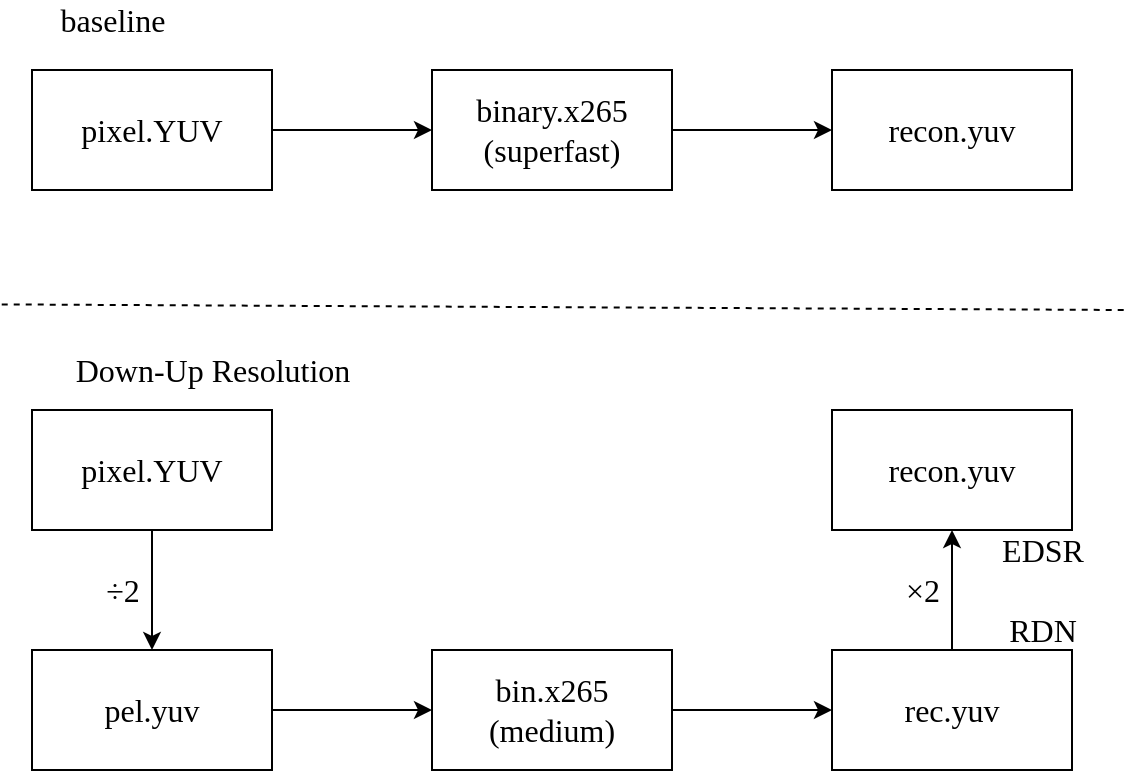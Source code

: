 <mxfile version="18.0.3" type="github">
  <diagram id="Rtc13ofyL5DTFA4s6Pv0" name="Page-1">
    <mxGraphModel dx="956" dy="705" grid="1" gridSize="10" guides="1" tooltips="1" connect="1" arrows="1" fold="1" page="1" pageScale="1" pageWidth="827" pageHeight="1169" math="0" shadow="0">
      <root>
        <mxCell id="0" />
        <mxCell id="1" parent="0" />
        <mxCell id="1xXsGoq21Cz2QfQHcth8-4" value="" style="edgeStyle=orthogonalEdgeStyle;rounded=0;orthogonalLoop=1;jettySize=auto;html=1;fontFamily=Lucida Console;fontSize=16;" edge="1" parent="1" source="1xXsGoq21Cz2QfQHcth8-2" target="1xXsGoq21Cz2QfQHcth8-3">
          <mxGeometry relative="1" as="geometry" />
        </mxCell>
        <mxCell id="1xXsGoq21Cz2QfQHcth8-2" value="pixel.YUV" style="rounded=0;whiteSpace=wrap;html=1;fontSize=16;fontFamily=Lucida Console;" vertex="1" parent="1">
          <mxGeometry x="80" y="320" width="120" height="60" as="geometry" />
        </mxCell>
        <mxCell id="1xXsGoq21Cz2QfQHcth8-15" value="" style="edgeStyle=orthogonalEdgeStyle;rounded=0;orthogonalLoop=1;jettySize=auto;html=1;fontFamily=Lucida Console;fontSize=16;" edge="1" parent="1" source="1xXsGoq21Cz2QfQHcth8-3" target="1xXsGoq21Cz2QfQHcth8-14">
          <mxGeometry relative="1" as="geometry" />
        </mxCell>
        <mxCell id="1xXsGoq21Cz2QfQHcth8-3" value="pel.yuv" style="whiteSpace=wrap;html=1;fontSize=16;fontFamily=Lucida Console;rounded=0;" vertex="1" parent="1">
          <mxGeometry x="80" y="440" width="120" height="60" as="geometry" />
        </mxCell>
        <mxCell id="1xXsGoq21Cz2QfQHcth8-5" value="÷2" style="text;html=1;align=center;verticalAlign=middle;resizable=0;points=[];autosize=1;strokeColor=none;fillColor=none;fontSize=16;fontFamily=Lucida Console;" vertex="1" parent="1">
          <mxGeometry x="110" y="400" width="30" height="20" as="geometry" />
        </mxCell>
        <mxCell id="1xXsGoq21Cz2QfQHcth8-9" value="" style="edgeStyle=orthogonalEdgeStyle;rounded=0;orthogonalLoop=1;jettySize=auto;html=1;fontFamily=Lucida Console;fontSize=16;" edge="1" parent="1" source="1xXsGoq21Cz2QfQHcth8-7" target="1xXsGoq21Cz2QfQHcth8-8">
          <mxGeometry relative="1" as="geometry" />
        </mxCell>
        <mxCell id="1xXsGoq21Cz2QfQHcth8-7" value="pixel.YUV" style="rounded=0;whiteSpace=wrap;html=1;fontSize=16;fontFamily=Lucida Console;" vertex="1" parent="1">
          <mxGeometry x="80" y="150" width="120" height="60" as="geometry" />
        </mxCell>
        <mxCell id="1xXsGoq21Cz2QfQHcth8-11" value="" style="edgeStyle=orthogonalEdgeStyle;rounded=0;orthogonalLoop=1;jettySize=auto;html=1;fontFamily=Lucida Console;fontSize=16;" edge="1" parent="1" source="1xXsGoq21Cz2QfQHcth8-8" target="1xXsGoq21Cz2QfQHcth8-10">
          <mxGeometry relative="1" as="geometry" />
        </mxCell>
        <mxCell id="1xXsGoq21Cz2QfQHcth8-8" value="binary.x265&lt;br&gt;(superfast)" style="whiteSpace=wrap;html=1;fontSize=16;fontFamily=Lucida Console;rounded=0;" vertex="1" parent="1">
          <mxGeometry x="280" y="150" width="120" height="60" as="geometry" />
        </mxCell>
        <mxCell id="1xXsGoq21Cz2QfQHcth8-10" value="recon.yuv" style="whiteSpace=wrap;html=1;fontSize=16;fontFamily=Lucida Console;rounded=0;" vertex="1" parent="1">
          <mxGeometry x="480" y="150" width="120" height="60" as="geometry" />
        </mxCell>
        <mxCell id="1xXsGoq21Cz2QfQHcth8-17" value="" style="edgeStyle=orthogonalEdgeStyle;rounded=0;orthogonalLoop=1;jettySize=auto;html=1;fontFamily=Lucida Console;fontSize=16;" edge="1" parent="1" source="1xXsGoq21Cz2QfQHcth8-14" target="1xXsGoq21Cz2QfQHcth8-16">
          <mxGeometry relative="1" as="geometry" />
        </mxCell>
        <mxCell id="1xXsGoq21Cz2QfQHcth8-14" value="bin.x265&lt;br&gt;(medium)" style="whiteSpace=wrap;html=1;fontSize=16;fontFamily=Lucida Console;rounded=0;" vertex="1" parent="1">
          <mxGeometry x="280" y="440" width="120" height="60" as="geometry" />
        </mxCell>
        <mxCell id="1xXsGoq21Cz2QfQHcth8-19" value="" style="edgeStyle=orthogonalEdgeStyle;rounded=0;orthogonalLoop=1;jettySize=auto;html=1;fontFamily=Lucida Console;fontSize=16;" edge="1" parent="1" source="1xXsGoq21Cz2QfQHcth8-16" target="1xXsGoq21Cz2QfQHcth8-18">
          <mxGeometry relative="1" as="geometry" />
        </mxCell>
        <mxCell id="1xXsGoq21Cz2QfQHcth8-16" value="rec.yuv" style="whiteSpace=wrap;html=1;fontSize=16;fontFamily=Lucida Console;rounded=0;" vertex="1" parent="1">
          <mxGeometry x="480" y="440" width="120" height="60" as="geometry" />
        </mxCell>
        <mxCell id="1xXsGoq21Cz2QfQHcth8-18" value="recon.yuv" style="whiteSpace=wrap;html=1;fontSize=16;fontFamily=Lucida Console;rounded=0;" vertex="1" parent="1">
          <mxGeometry x="480" y="320" width="120" height="60" as="geometry" />
        </mxCell>
        <mxCell id="1xXsGoq21Cz2QfQHcth8-20" value="×2" style="text;html=1;align=center;verticalAlign=middle;resizable=0;points=[];autosize=1;strokeColor=none;fillColor=none;fontSize=16;fontFamily=Lucida Console;" vertex="1" parent="1">
          <mxGeometry x="510" y="400" width="30" height="20" as="geometry" />
        </mxCell>
        <mxCell id="1xXsGoq21Cz2QfQHcth8-21" value="EDSR" style="text;html=1;align=center;verticalAlign=middle;resizable=0;points=[];autosize=1;strokeColor=none;fillColor=none;fontSize=16;fontFamily=Lucida Console;" vertex="1" parent="1">
          <mxGeometry x="560" y="380" width="50" height="20" as="geometry" />
        </mxCell>
        <mxCell id="1xXsGoq21Cz2QfQHcth8-22" value="RDN" style="text;html=1;align=center;verticalAlign=middle;resizable=0;points=[];autosize=1;strokeColor=none;fillColor=none;fontSize=16;fontFamily=Lucida Console;" vertex="1" parent="1">
          <mxGeometry x="565" y="420" width="40" height="20" as="geometry" />
        </mxCell>
        <mxCell id="1xXsGoq21Cz2QfQHcth8-23" value="baseline" style="text;html=1;resizable=0;autosize=1;align=center;verticalAlign=middle;points=[];fillColor=none;strokeColor=none;rounded=0;fontFamily=Lucida Console;fontSize=16;" vertex="1" parent="1">
          <mxGeometry x="75" y="115" width="90" height="20" as="geometry" />
        </mxCell>
        <mxCell id="1xXsGoq21Cz2QfQHcth8-25" value="Down-Up Resolution" style="text;html=1;resizable=0;autosize=1;align=center;verticalAlign=middle;points=[];fillColor=none;strokeColor=none;rounded=0;fontFamily=Lucida Console;fontSize=16;" vertex="1" parent="1">
          <mxGeometry x="75" y="290" width="190" height="20" as="geometry" />
        </mxCell>
        <mxCell id="1xXsGoq21Cz2QfQHcth8-28" value="" style="endArrow=none;dashed=1;html=1;rounded=0;fontFamily=Lucida Console;fontSize=16;fontColor=default;exitX=-0.002;exitY=0.416;exitDx=0;exitDy=0;exitPerimeter=0;" edge="1" parent="1">
          <mxGeometry width="50" height="50" relative="1" as="geometry">
            <mxPoint x="64.86" y="267.2" as="sourcePoint" />
            <mxPoint x="626" y="270" as="targetPoint" />
          </mxGeometry>
        </mxCell>
      </root>
    </mxGraphModel>
  </diagram>
</mxfile>
